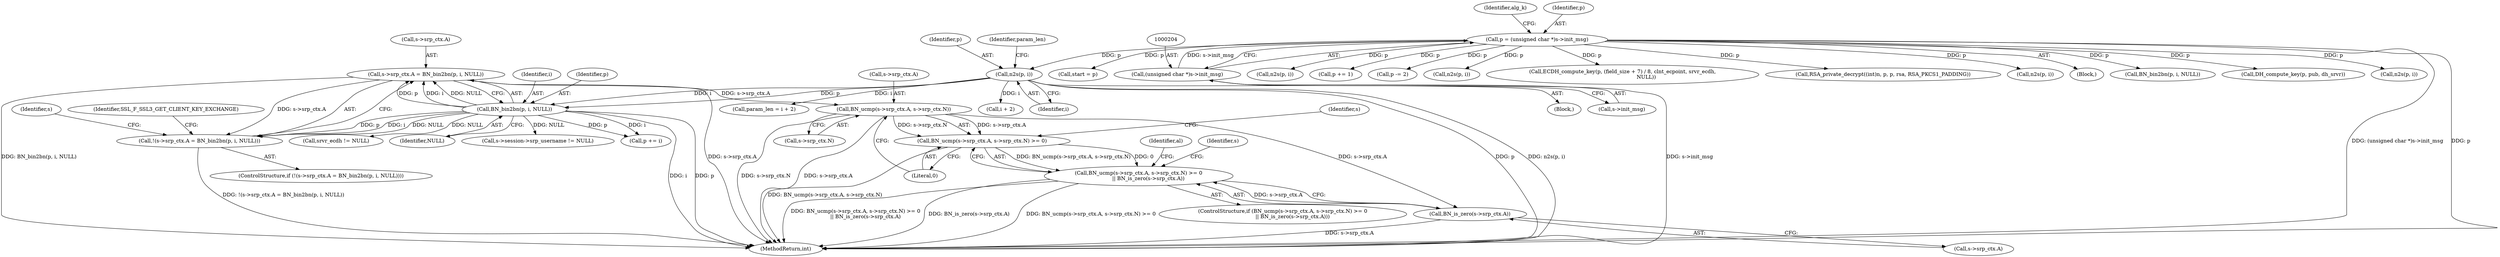 digraph "0_openssl_3c66a669dfc7b3792f7af0758ea26fe8502ce70c@pointer" {
"1001824" [label="(Call,s->srp_ctx.A = BN_bin2bn(p, i, NULL))"];
"1001830" [label="(Call,BN_bin2bn(p, i, NULL))"];
"1001802" [label="(Call,n2s(p, i))"];
"1000201" [label="(Call,p = (unsigned char *)s->init_msg)"];
"1000203" [label="(Call,(unsigned char *)s->init_msg)"];
"1001823" [label="(Call,!(s->srp_ctx.A = BN_bin2bn(p, i, NULL)))"];
"1001842" [label="(Call,BN_ucmp(s->srp_ctx.A, s->srp_ctx.N))"];
"1001841" [label="(Call,BN_ucmp(s->srp_ctx.A, s->srp_ctx.N) >= 0)"];
"1001840" [label="(Call,BN_ucmp(s->srp_ctx.A, s->srp_ctx.N) >= 0\n            || BN_is_zero(s->srp_ctx.A))"];
"1001854" [label="(Call,BN_is_zero(s->srp_ctx.A))"];
"1001854" [label="(Call,BN_is_zero(s->srp_ctx.A))"];
"1002148" [label="(Call,srvr_ecdh != NULL)"];
"1001800" [label="(Block,)"];
"1001845" [label="(Identifier,s)"];
"1002056" [label="(Call,start = p)"];
"1001802" [label="(Call,n2s(p, i))"];
"1001566" [label="(Call,n2s(p, i))"];
"1001423" [label="(Call,p += 1)"];
"1001855" [label="(Call,s->srp_ctx.A)"];
"1001839" [label="(ControlStructure,if (BN_ucmp(s->srp_ctx.A, s->srp_ctx.N) >= 0\n            || BN_is_zero(s->srp_ctx.A)))"];
"1000575" [label="(Call,p -= 2)"];
"1001843" [label="(Call,s->srp_ctx.A)"];
"1001832" [label="(Identifier,i)"];
"1000847" [label="(Call,n2s(p, i))"];
"1001857" [label="(Identifier,s)"];
"1001804" [label="(Identifier,i)"];
"1001833" [label="(Identifier,NULL)"];
"1001475" [label="(Call,ECDH_compute_key(p, (field_size + 7) / 8, clnt_ecpoint, srvr_ecdh,\n                             NULL))"];
"1000385" [label="(Call,RSA_private_decrypt((int)n, p, p, rsa, RSA_PKCS1_PADDING))"];
"1001841" [label="(Call,BN_ucmp(s->srp_ctx.A, s->srp_ctx.N) >= 0)"];
"1000205" [label="(Call,s->init_msg)"];
"1002163" [label="(MethodReturn,int)"];
"1001862" [label="(Identifier,al)"];
"1001805" [label="(Call,param_len = i + 2)"];
"1000209" [label="(Identifier,alg_k)"];
"1001830" [label="(Call,BN_bin2bn(p, i, NULL))"];
"1000203" [label="(Call,(unsigned char *)s->init_msg)"];
"1000330" [label="(Call,n2s(p, i))"];
"1001872" [label="(Identifier,s)"];
"1001869" [label="(Call,s->session->srp_username != NULL)"];
"1001831" [label="(Identifier,p)"];
"1001928" [label="(Call,p += i)"];
"1001806" [label="(Identifier,param_len)"];
"1001825" [label="(Call,s->srp_ctx.A)"];
"1001807" [label="(Call,i + 2)"];
"1000202" [label="(Identifier,p)"];
"1000143" [label="(Block,)"];
"1001822" [label="(ControlStructure,if (!(s->srp_ctx.A = BN_bin2bn(p, i, NULL))))"];
"1001836" [label="(Identifier,SSL_F_SSL3_GET_CLIENT_KEY_EXCHANGE)"];
"1001848" [label="(Call,s->srp_ctx.N)"];
"1001803" [label="(Identifier,p)"];
"1001824" [label="(Call,s->srp_ctx.A = BN_bin2bn(p, i, NULL))"];
"1001840" [label="(Call,BN_ucmp(s->srp_ctx.A, s->srp_ctx.N) >= 0\n            || BN_is_zero(s->srp_ctx.A))"];
"1000201" [label="(Call,p = (unsigned char *)s->init_msg)"];
"1000725" [label="(Call,BN_bin2bn(p, i, NULL))"];
"1001853" [label="(Literal,0)"];
"1001842" [label="(Call,BN_ucmp(s->srp_ctx.A, s->srp_ctx.N))"];
"1000740" [label="(Call,DH_compute_key(p, pub, dh_srvr))"];
"1001823" [label="(Call,!(s->srp_ctx.A = BN_bin2bn(p, i, NULL)))"];
"1000532" [label="(Call,n2s(p, i))"];
"1001824" -> "1001823"  [label="AST: "];
"1001824" -> "1001830"  [label="CFG: "];
"1001825" -> "1001824"  [label="AST: "];
"1001830" -> "1001824"  [label="AST: "];
"1001823" -> "1001824"  [label="CFG: "];
"1001824" -> "1002163"  [label="DDG: BN_bin2bn(p, i, NULL)"];
"1001824" -> "1002163"  [label="DDG: s->srp_ctx.A"];
"1001824" -> "1001823"  [label="DDG: s->srp_ctx.A"];
"1001830" -> "1001824"  [label="DDG: p"];
"1001830" -> "1001824"  [label="DDG: i"];
"1001830" -> "1001824"  [label="DDG: NULL"];
"1001824" -> "1001842"  [label="DDG: s->srp_ctx.A"];
"1001830" -> "1001833"  [label="CFG: "];
"1001831" -> "1001830"  [label="AST: "];
"1001832" -> "1001830"  [label="AST: "];
"1001833" -> "1001830"  [label="AST: "];
"1001830" -> "1002163"  [label="DDG: p"];
"1001830" -> "1002163"  [label="DDG: i"];
"1001830" -> "1001823"  [label="DDG: p"];
"1001830" -> "1001823"  [label="DDG: i"];
"1001830" -> "1001823"  [label="DDG: NULL"];
"1001802" -> "1001830"  [label="DDG: p"];
"1001802" -> "1001830"  [label="DDG: i"];
"1001830" -> "1001869"  [label="DDG: NULL"];
"1001830" -> "1001928"  [label="DDG: i"];
"1001830" -> "1001928"  [label="DDG: p"];
"1001830" -> "1002148"  [label="DDG: NULL"];
"1001802" -> "1001800"  [label="AST: "];
"1001802" -> "1001804"  [label="CFG: "];
"1001803" -> "1001802"  [label="AST: "];
"1001804" -> "1001802"  [label="AST: "];
"1001806" -> "1001802"  [label="CFG: "];
"1001802" -> "1002163"  [label="DDG: p"];
"1001802" -> "1002163"  [label="DDG: n2s(p, i)"];
"1000201" -> "1001802"  [label="DDG: p"];
"1001802" -> "1001805"  [label="DDG: i"];
"1001802" -> "1001807"  [label="DDG: i"];
"1000201" -> "1000143"  [label="AST: "];
"1000201" -> "1000203"  [label="CFG: "];
"1000202" -> "1000201"  [label="AST: "];
"1000203" -> "1000201"  [label="AST: "];
"1000209" -> "1000201"  [label="CFG: "];
"1000201" -> "1002163"  [label="DDG: (unsigned char *)s->init_msg"];
"1000201" -> "1002163"  [label="DDG: p"];
"1000203" -> "1000201"  [label="DDG: s->init_msg"];
"1000201" -> "1000330"  [label="DDG: p"];
"1000201" -> "1000385"  [label="DDG: p"];
"1000201" -> "1000532"  [label="DDG: p"];
"1000201" -> "1000575"  [label="DDG: p"];
"1000201" -> "1000725"  [label="DDG: p"];
"1000201" -> "1000740"  [label="DDG: p"];
"1000201" -> "1000847"  [label="DDG: p"];
"1000201" -> "1001423"  [label="DDG: p"];
"1000201" -> "1001475"  [label="DDG: p"];
"1000201" -> "1001566"  [label="DDG: p"];
"1000201" -> "1002056"  [label="DDG: p"];
"1000203" -> "1000205"  [label="CFG: "];
"1000204" -> "1000203"  [label="AST: "];
"1000205" -> "1000203"  [label="AST: "];
"1000203" -> "1002163"  [label="DDG: s->init_msg"];
"1001823" -> "1001822"  [label="AST: "];
"1001836" -> "1001823"  [label="CFG: "];
"1001845" -> "1001823"  [label="CFG: "];
"1001823" -> "1002163"  [label="DDG: !(s->srp_ctx.A = BN_bin2bn(p, i, NULL))"];
"1001842" -> "1001841"  [label="AST: "];
"1001842" -> "1001848"  [label="CFG: "];
"1001843" -> "1001842"  [label="AST: "];
"1001848" -> "1001842"  [label="AST: "];
"1001853" -> "1001842"  [label="CFG: "];
"1001842" -> "1002163"  [label="DDG: s->srp_ctx.A"];
"1001842" -> "1002163"  [label="DDG: s->srp_ctx.N"];
"1001842" -> "1001841"  [label="DDG: s->srp_ctx.A"];
"1001842" -> "1001841"  [label="DDG: s->srp_ctx.N"];
"1001842" -> "1001854"  [label="DDG: s->srp_ctx.A"];
"1001841" -> "1001840"  [label="AST: "];
"1001841" -> "1001853"  [label="CFG: "];
"1001853" -> "1001841"  [label="AST: "];
"1001857" -> "1001841"  [label="CFG: "];
"1001840" -> "1001841"  [label="CFG: "];
"1001841" -> "1002163"  [label="DDG: BN_ucmp(s->srp_ctx.A, s->srp_ctx.N)"];
"1001841" -> "1001840"  [label="DDG: BN_ucmp(s->srp_ctx.A, s->srp_ctx.N)"];
"1001841" -> "1001840"  [label="DDG: 0"];
"1001840" -> "1001839"  [label="AST: "];
"1001840" -> "1001854"  [label="CFG: "];
"1001854" -> "1001840"  [label="AST: "];
"1001862" -> "1001840"  [label="CFG: "];
"1001872" -> "1001840"  [label="CFG: "];
"1001840" -> "1002163"  [label="DDG: BN_ucmp(s->srp_ctx.A, s->srp_ctx.N) >= 0"];
"1001840" -> "1002163"  [label="DDG: BN_ucmp(s->srp_ctx.A, s->srp_ctx.N) >= 0\n            || BN_is_zero(s->srp_ctx.A)"];
"1001840" -> "1002163"  [label="DDG: BN_is_zero(s->srp_ctx.A)"];
"1001854" -> "1001840"  [label="DDG: s->srp_ctx.A"];
"1001854" -> "1001855"  [label="CFG: "];
"1001855" -> "1001854"  [label="AST: "];
"1001854" -> "1002163"  [label="DDG: s->srp_ctx.A"];
}
